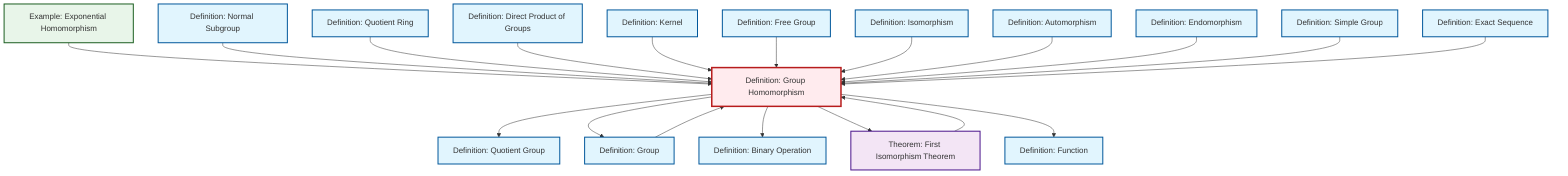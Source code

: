 graph TD
    classDef definition fill:#e1f5fe,stroke:#01579b,stroke-width:2px
    classDef theorem fill:#f3e5f5,stroke:#4a148c,stroke-width:2px
    classDef axiom fill:#fff3e0,stroke:#e65100,stroke-width:2px
    classDef example fill:#e8f5e9,stroke:#1b5e20,stroke-width:2px
    classDef current fill:#ffebee,stroke:#b71c1c,stroke-width:3px
    def-normal-subgroup["Definition: Normal Subgroup"]:::definition
    def-quotient-group["Definition: Quotient Group"]:::definition
    def-binary-operation["Definition: Binary Operation"]:::definition
    def-exact-sequence["Definition: Exact Sequence"]:::definition
    def-direct-product["Definition: Direct Product of Groups"]:::definition
    def-isomorphism["Definition: Isomorphism"]:::definition
    def-function["Definition: Function"]:::definition
    def-automorphism["Definition: Automorphism"]:::definition
    def-endomorphism["Definition: Endomorphism"]:::definition
    thm-first-isomorphism["Theorem: First Isomorphism Theorem"]:::theorem
    ex-exponential-homomorphism["Example: Exponential Homomorphism"]:::example
    def-homomorphism["Definition: Group Homomorphism"]:::definition
    def-free-group["Definition: Free Group"]:::definition
    def-group["Definition: Group"]:::definition
    def-quotient-ring["Definition: Quotient Ring"]:::definition
    def-simple-group["Definition: Simple Group"]:::definition
    def-kernel["Definition: Kernel"]:::definition
    thm-first-isomorphism --> def-homomorphism
    ex-exponential-homomorphism --> def-homomorphism
    def-normal-subgroup --> def-homomorphism
    def-quotient-ring --> def-homomorphism
    def-homomorphism --> def-quotient-group
    def-homomorphism --> def-group
    def-direct-product --> def-homomorphism
    def-kernel --> def-homomorphism
    def-homomorphism --> def-binary-operation
    def-free-group --> def-homomorphism
    def-isomorphism --> def-homomorphism
    def-automorphism --> def-homomorphism
    def-homomorphism --> thm-first-isomorphism
    def-endomorphism --> def-homomorphism
    def-group --> def-homomorphism
    def-homomorphism --> def-function
    def-simple-group --> def-homomorphism
    def-exact-sequence --> def-homomorphism
    class def-homomorphism current